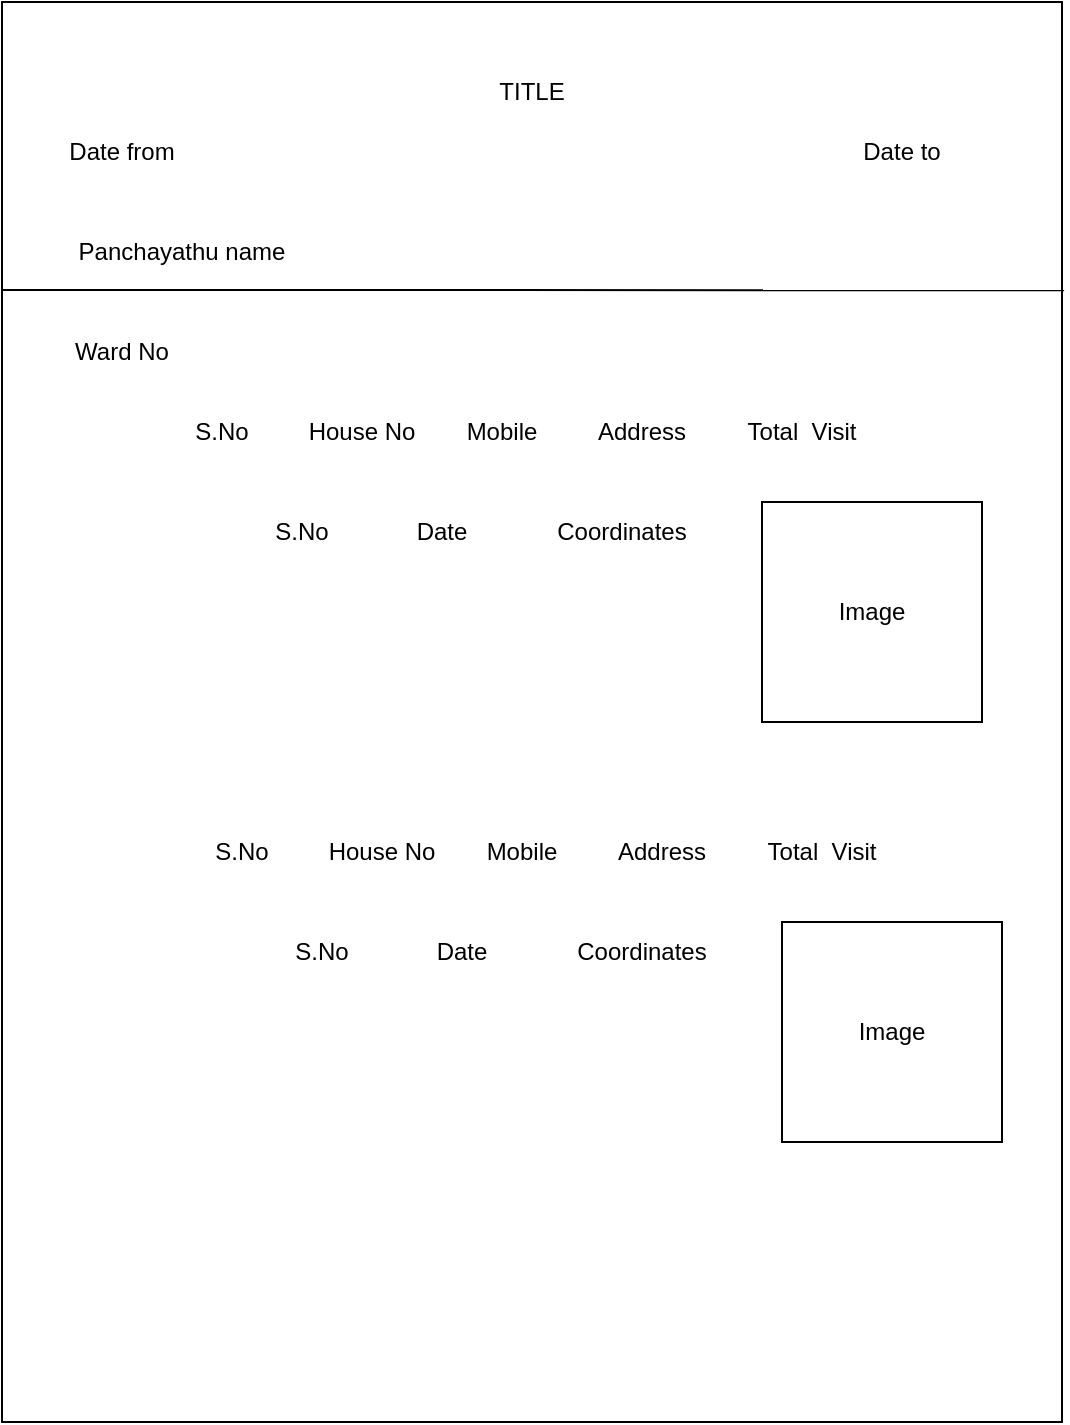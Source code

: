 <mxfile>
    <diagram id="i-Azm2HOwpogwGrXVWL0" name="Page-1">
        <mxGraphModel dx="1439" dy="779" grid="1" gridSize="10" guides="1" tooltips="1" connect="1" arrows="1" fold="1" page="1" pageScale="1" pageWidth="850" pageHeight="1100" math="0" shadow="0">
            <root>
                <mxCell id="0"/>
                <mxCell id="1" parent="0"/>
                <mxCell id="2" value="" style="rounded=0;whiteSpace=wrap;html=1;" vertex="1" parent="1">
                    <mxGeometry x="20" y="20" width="530" height="710" as="geometry"/>
                </mxCell>
                <mxCell id="3" value="TITLE" style="text;html=1;strokeColor=none;fillColor=none;align=center;verticalAlign=middle;whiteSpace=wrap;rounded=0;" vertex="1" parent="1">
                    <mxGeometry x="255" y="50" width="60" height="30" as="geometry"/>
                </mxCell>
                <mxCell id="4" value="Date from" style="text;html=1;strokeColor=none;fillColor=none;align=center;verticalAlign=middle;whiteSpace=wrap;rounded=0;" vertex="1" parent="1">
                    <mxGeometry x="50" y="80" width="60" height="30" as="geometry"/>
                </mxCell>
                <mxCell id="5" value="Date to" style="text;html=1;strokeColor=none;fillColor=none;align=center;verticalAlign=middle;whiteSpace=wrap;rounded=0;" vertex="1" parent="1">
                    <mxGeometry x="440" y="80" width="60" height="30" as="geometry"/>
                </mxCell>
                <mxCell id="6" value="Panchayathu name" style="text;html=1;strokeColor=none;fillColor=none;align=center;verticalAlign=middle;whiteSpace=wrap;rounded=0;" vertex="1" parent="1">
                    <mxGeometry x="50" y="130" width="120" height="30" as="geometry"/>
                </mxCell>
                <mxCell id="7" value="" style="endArrow=none;html=1;entryX=1.002;entryY=0.203;entryDx=0;entryDy=0;entryPerimeter=0;" edge="1" parent="1" target="2">
                    <mxGeometry width="50" height="50" relative="1" as="geometry">
                        <mxPoint x="20" y="164" as="sourcePoint"/>
                        <mxPoint x="450" y="370" as="targetPoint"/>
                    </mxGeometry>
                </mxCell>
                <mxCell id="8" value="Ward No" style="text;html=1;strokeColor=none;fillColor=none;align=center;verticalAlign=middle;whiteSpace=wrap;rounded=0;" vertex="1" parent="1">
                    <mxGeometry x="50" y="180" width="60" height="30" as="geometry"/>
                </mxCell>
                <mxCell id="9" value="S.No" style="text;html=1;strokeColor=none;fillColor=none;align=center;verticalAlign=middle;whiteSpace=wrap;rounded=0;" vertex="1" parent="1">
                    <mxGeometry x="140" y="270" width="60" height="30" as="geometry"/>
                </mxCell>
                <mxCell id="10" value="House No" style="text;html=1;strokeColor=none;fillColor=none;align=center;verticalAlign=middle;whiteSpace=wrap;rounded=0;" vertex="1" parent="1">
                    <mxGeometry x="170" y="220" width="60" height="30" as="geometry"/>
                </mxCell>
                <mxCell id="11" value="S.No" style="text;html=1;strokeColor=none;fillColor=none;align=center;verticalAlign=middle;whiteSpace=wrap;rounded=0;" vertex="1" parent="1">
                    <mxGeometry x="100" y="220" width="60" height="30" as="geometry"/>
                </mxCell>
                <mxCell id="12" value="Mobile" style="text;html=1;strokeColor=none;fillColor=none;align=center;verticalAlign=middle;whiteSpace=wrap;rounded=0;" vertex="1" parent="1">
                    <mxGeometry x="240" y="220" width="60" height="30" as="geometry"/>
                </mxCell>
                <mxCell id="14" value="Address" style="text;html=1;strokeColor=none;fillColor=none;align=center;verticalAlign=middle;whiteSpace=wrap;rounded=0;" vertex="1" parent="1">
                    <mxGeometry x="310" y="220" width="60" height="30" as="geometry"/>
                </mxCell>
                <mxCell id="15" value="Total&amp;nbsp; Visit" style="text;html=1;strokeColor=none;fillColor=none;align=center;verticalAlign=middle;whiteSpace=wrap;rounded=0;" vertex="1" parent="1">
                    <mxGeometry x="390" y="220" width="60" height="30" as="geometry"/>
                </mxCell>
                <mxCell id="17" value="Date" style="text;html=1;strokeColor=none;fillColor=none;align=center;verticalAlign=middle;whiteSpace=wrap;rounded=0;" vertex="1" parent="1">
                    <mxGeometry x="210" y="270" width="60" height="30" as="geometry"/>
                </mxCell>
                <mxCell id="18" value="Coordinates" style="text;html=1;strokeColor=none;fillColor=none;align=center;verticalAlign=middle;whiteSpace=wrap;rounded=0;" vertex="1" parent="1">
                    <mxGeometry x="290" y="270" width="80" height="30" as="geometry"/>
                </mxCell>
                <mxCell id="20" value="Image" style="whiteSpace=wrap;html=1;aspect=fixed;" vertex="1" parent="1">
                    <mxGeometry x="400" y="270" width="110" height="110" as="geometry"/>
                </mxCell>
                <mxCell id="22" value="S.No" style="text;html=1;strokeColor=none;fillColor=none;align=center;verticalAlign=middle;whiteSpace=wrap;rounded=0;" vertex="1" parent="1">
                    <mxGeometry x="110" y="430" width="60" height="30" as="geometry"/>
                </mxCell>
                <mxCell id="23" value="House No" style="text;html=1;strokeColor=none;fillColor=none;align=center;verticalAlign=middle;whiteSpace=wrap;rounded=0;" vertex="1" parent="1">
                    <mxGeometry x="180" y="430" width="60" height="30" as="geometry"/>
                </mxCell>
                <mxCell id="24" value="Mobile" style="text;html=1;strokeColor=none;fillColor=none;align=center;verticalAlign=middle;whiteSpace=wrap;rounded=0;" vertex="1" parent="1">
                    <mxGeometry x="250" y="430" width="60" height="30" as="geometry"/>
                </mxCell>
                <mxCell id="25" value="Address" style="text;html=1;strokeColor=none;fillColor=none;align=center;verticalAlign=middle;whiteSpace=wrap;rounded=0;" vertex="1" parent="1">
                    <mxGeometry x="320" y="430" width="60" height="30" as="geometry"/>
                </mxCell>
                <mxCell id="26" value="Total&amp;nbsp; Visit" style="text;html=1;strokeColor=none;fillColor=none;align=center;verticalAlign=middle;whiteSpace=wrap;rounded=0;" vertex="1" parent="1">
                    <mxGeometry x="400" y="430" width="60" height="30" as="geometry"/>
                </mxCell>
                <mxCell id="27" value="Image" style="whiteSpace=wrap;html=1;aspect=fixed;" vertex="1" parent="1">
                    <mxGeometry x="410" y="480" width="110" height="110" as="geometry"/>
                </mxCell>
                <mxCell id="28" value="Coordinates" style="text;html=1;strokeColor=none;fillColor=none;align=center;verticalAlign=middle;whiteSpace=wrap;rounded=0;" vertex="1" parent="1">
                    <mxGeometry x="300" y="480" width="80" height="30" as="geometry"/>
                </mxCell>
                <mxCell id="29" value="Date" style="text;html=1;strokeColor=none;fillColor=none;align=center;verticalAlign=middle;whiteSpace=wrap;rounded=0;" vertex="1" parent="1">
                    <mxGeometry x="220" y="480" width="60" height="30" as="geometry"/>
                </mxCell>
                <mxCell id="30" value="S.No" style="text;html=1;strokeColor=none;fillColor=none;align=center;verticalAlign=middle;whiteSpace=wrap;rounded=0;" vertex="1" parent="1">
                    <mxGeometry x="150" y="480" width="60" height="30" as="geometry"/>
                </mxCell>
            </root>
        </mxGraphModel>
    </diagram>
</mxfile>